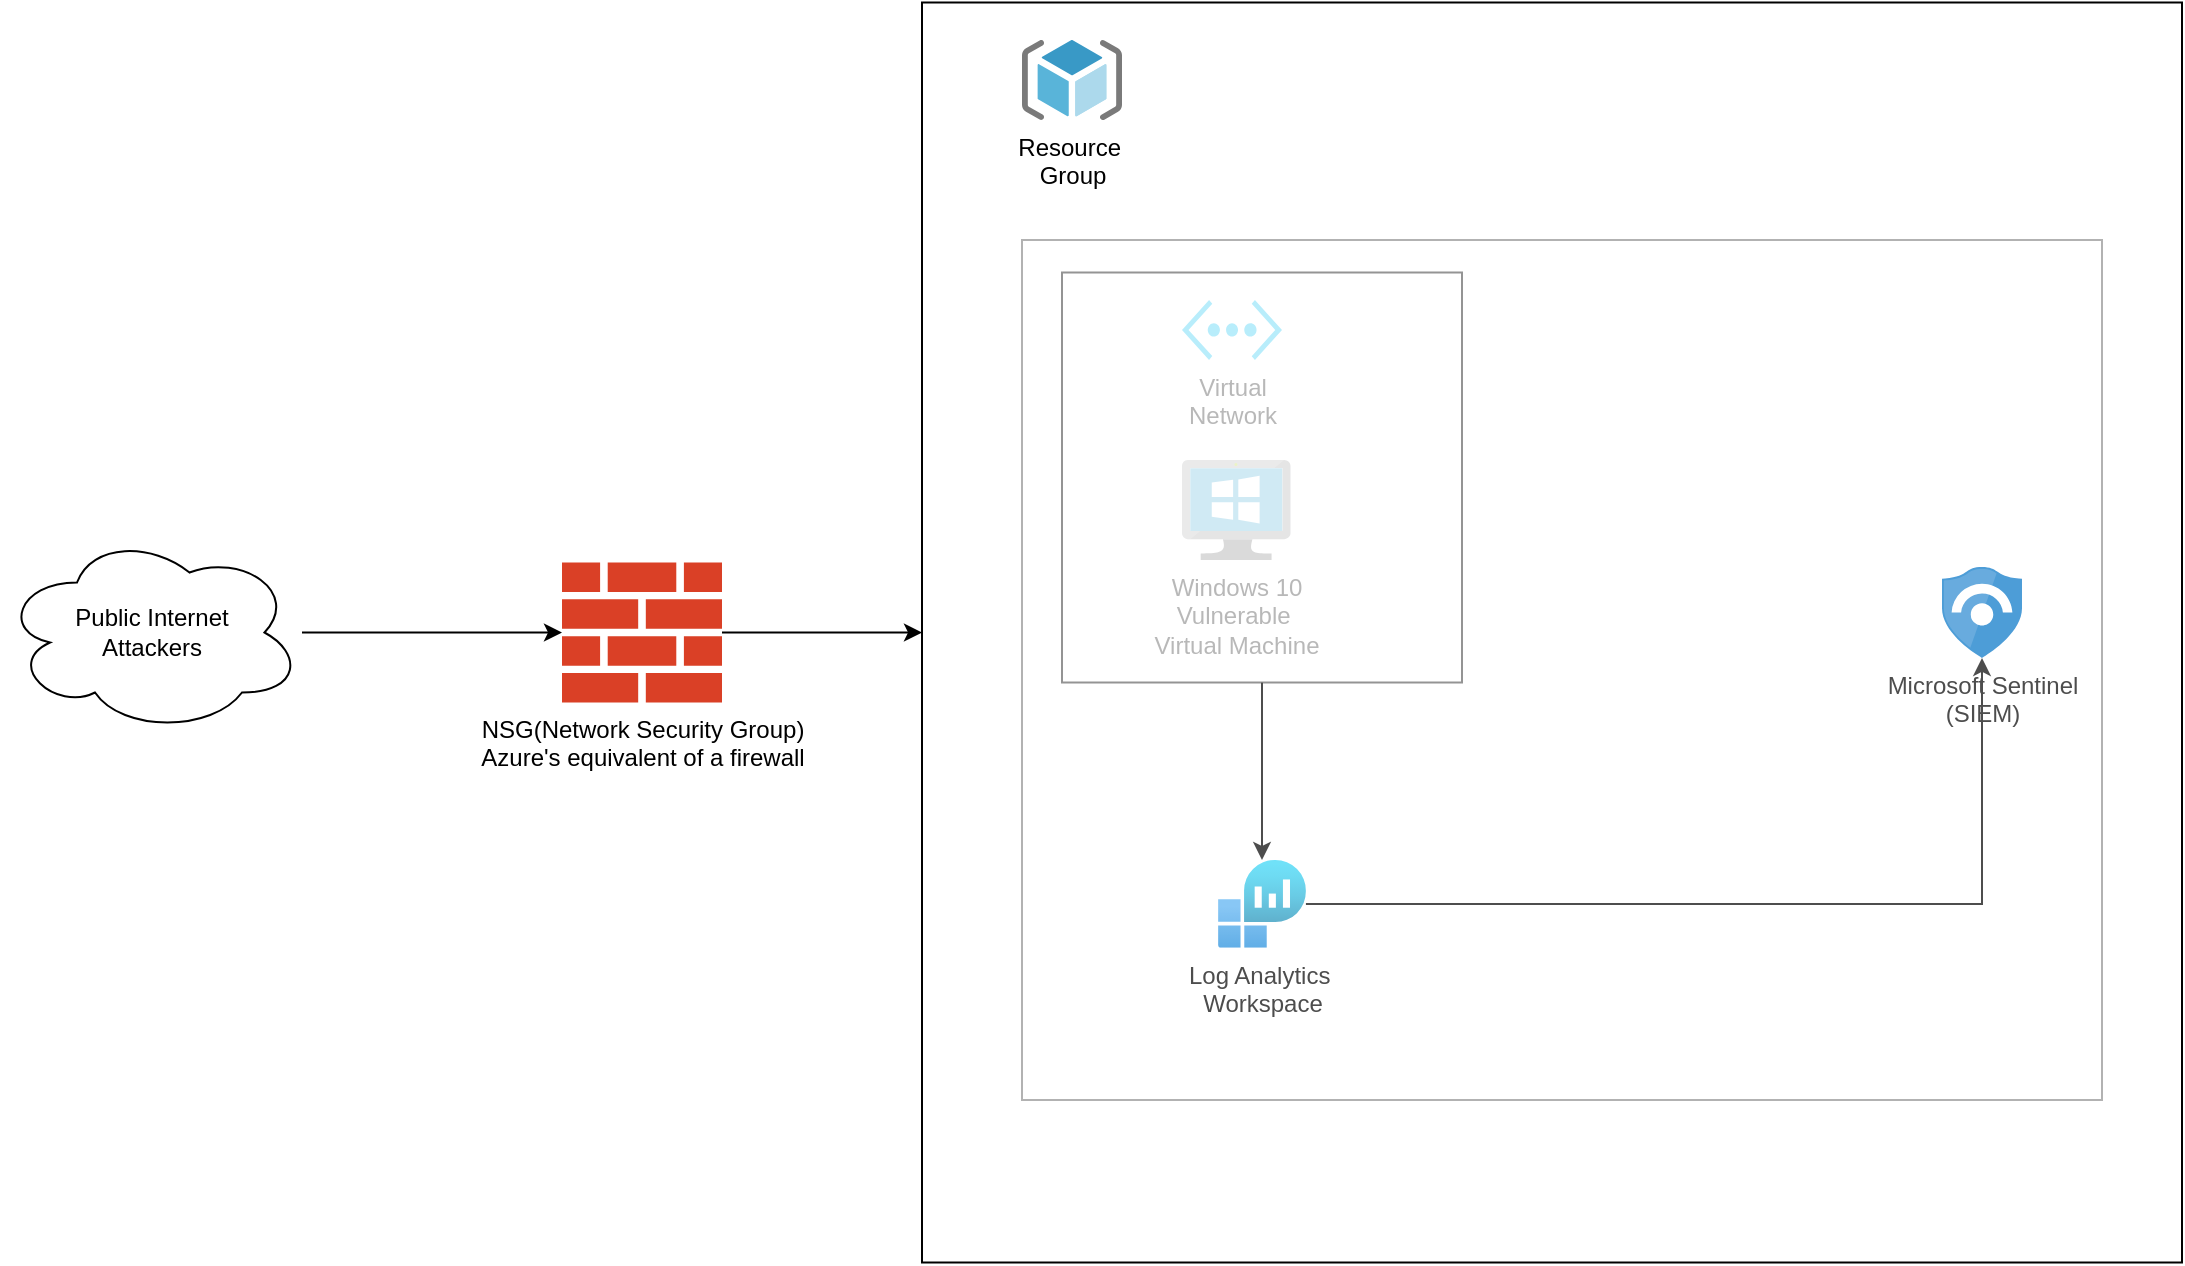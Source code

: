 <mxfile version="28.0.7">
  <diagram name="Page-1" id="zlTvCwPAPpn9zcxwqGU8">
    <mxGraphModel dx="1426" dy="743" grid="1" gridSize="10" guides="1" tooltips="1" connect="1" arrows="1" fold="1" page="1" pageScale="1" pageWidth="850" pageHeight="1100" math="0" shadow="0">
      <root>
        <mxCell id="0" />
        <mxCell id="1" parent="0" />
        <mxCell id="TWlD7kDGyjFfQOnUKKmX-3" style="edgeStyle=orthogonalEdgeStyle;rounded=0;orthogonalLoop=1;jettySize=auto;html=1;" edge="1" parent="1" source="TWlD7kDGyjFfQOnUKKmX-1" target="TWlD7kDGyjFfQOnUKKmX-2">
          <mxGeometry relative="1" as="geometry" />
        </mxCell>
        <mxCell id="TWlD7kDGyjFfQOnUKKmX-1" value="Public Internet&lt;div&gt;Attackers&lt;/div&gt;" style="ellipse;shape=cloud;whiteSpace=wrap;html=1;" vertex="1" parent="1">
          <mxGeometry x="50" y="376.25" width="150" height="100" as="geometry" />
        </mxCell>
        <mxCell id="TWlD7kDGyjFfQOnUKKmX-5" style="rounded=0;orthogonalLoop=1;jettySize=auto;html=1;entryX=0;entryY=0.5;entryDx=0;entryDy=0;" edge="1" parent="1" source="TWlD7kDGyjFfQOnUKKmX-2" target="TWlD7kDGyjFfQOnUKKmX-4">
          <mxGeometry relative="1" as="geometry">
            <mxPoint x="541.25" y="321.5" as="targetPoint" />
          </mxGeometry>
        </mxCell>
        <mxCell id="TWlD7kDGyjFfQOnUKKmX-2" value="NSG(Network Security Group)&lt;div&gt;Azure&#39;s equivalent of a firewall&lt;/div&gt;&lt;div&gt;&lt;br&gt;&lt;/div&gt;" style="sketch=0;pointerEvents=1;shadow=0;dashed=0;html=1;strokeColor=none;labelPosition=center;verticalLabelPosition=bottom;verticalAlign=top;outlineConnect=0;align=center;shape=mxgraph.office.concepts.firewall;fillColor=#DA4026;" vertex="1" parent="1">
          <mxGeometry x="330" y="391.25" width="80" height="70" as="geometry" />
        </mxCell>
        <mxCell id="TWlD7kDGyjFfQOnUKKmX-4" value="" style="whiteSpace=wrap;html=1;aspect=fixed;" vertex="1" parent="1">
          <mxGeometry x="510" y="111.25" width="630" height="630" as="geometry" />
        </mxCell>
        <mxCell id="TWlD7kDGyjFfQOnUKKmX-6" value="Microsoft Sentinel&lt;div&gt;(SIEM)&lt;/div&gt;&lt;div&gt;&lt;br&gt;&lt;/div&gt;" style="image;sketch=0;aspect=fixed;html=1;points=[];align=center;fontSize=12;image=img/lib/mscae/Azure_Sentinel.svg;" vertex="1" parent="1">
          <mxGeometry x="1020" y="393.53" width="40" height="45.45" as="geometry" />
        </mxCell>
        <mxCell id="TWlD7kDGyjFfQOnUKKmX-8" style="edgeStyle=orthogonalEdgeStyle;rounded=0;orthogonalLoop=1;jettySize=auto;html=1;" edge="1" parent="1" source="TWlD7kDGyjFfQOnUKKmX-7" target="TWlD7kDGyjFfQOnUKKmX-6">
          <mxGeometry relative="1" as="geometry" />
        </mxCell>
        <mxCell id="TWlD7kDGyjFfQOnUKKmX-7" value="Log Analytics&amp;nbsp;&lt;div&gt;Workspace&lt;/div&gt;" style="image;aspect=fixed;html=1;points=[];align=center;fontSize=12;image=img/lib/azure2/management_governance/Log_Analytics_Workspaces.svg;" vertex="1" parent="1">
          <mxGeometry x="658.04" y="540" width="43.92" height="43.92" as="geometry" />
        </mxCell>
        <mxCell id="TWlD7kDGyjFfQOnUKKmX-9" value="Windows 10&lt;div&gt;Vulnerable&lt;span style=&quot;background-color: light-dark(#ffffff, var(--ge-dark-color, #121212)); color: light-dark(rgb(0, 0, 0), rgb(255, 255, 255));&quot;&gt;&amp;nbsp;&lt;/span&gt;&lt;/div&gt;&lt;div&gt;&lt;div&gt;Virtual Machine&lt;/div&gt;&lt;/div&gt;" style="image;sketch=0;aspect=fixed;html=1;points=[];align=center;fontSize=12;image=img/lib/mscae/VirtualMachineWindows.svg;" vertex="1" parent="1">
          <mxGeometry x="640" y="340" width="54.35" height="50" as="geometry" />
        </mxCell>
        <mxCell id="TWlD7kDGyjFfQOnUKKmX-12" value="Resource&amp;nbsp;&lt;div&gt;Group&lt;/div&gt;" style="image;sketch=0;aspect=fixed;html=1;points=[];align=center;fontSize=12;image=img/lib/mscae/ResourceGroup.svg;" vertex="1" parent="1">
          <mxGeometry x="560" y="130" width="50" height="40" as="geometry" />
        </mxCell>
        <mxCell id="TWlD7kDGyjFfQOnUKKmX-14" value="Virtual&lt;div&gt;Network&lt;/div&gt;&lt;div&gt;&lt;br&gt;&lt;/div&gt;" style="verticalLabelPosition=bottom;html=1;verticalAlign=top;align=center;strokeColor=none;fillColor=#00BEF2;shape=mxgraph.azure.virtual_network;pointerEvents=1;" vertex="1" parent="1">
          <mxGeometry x="640" y="260" width="50" height="30" as="geometry" />
        </mxCell>
        <mxCell id="TWlD7kDGyjFfQOnUKKmX-17" style="rounded=0;orthogonalLoop=1;jettySize=auto;html=1;" edge="1" parent="1" source="TWlD7kDGyjFfQOnUKKmX-15" target="TWlD7kDGyjFfQOnUKKmX-7">
          <mxGeometry relative="1" as="geometry" />
        </mxCell>
        <mxCell id="TWlD7kDGyjFfQOnUKKmX-15" value="" style="rounded=0;whiteSpace=wrap;html=1;opacity=60;" vertex="1" parent="1">
          <mxGeometry x="580" y="246.25" width="200" height="205" as="geometry" />
        </mxCell>
        <mxCell id="TWlD7kDGyjFfQOnUKKmX-18" value="" style="rounded=0;whiteSpace=wrap;html=1;opacity=30;" vertex="1" parent="1">
          <mxGeometry x="560" y="230" width="540" height="430" as="geometry" />
        </mxCell>
      </root>
    </mxGraphModel>
  </diagram>
</mxfile>
